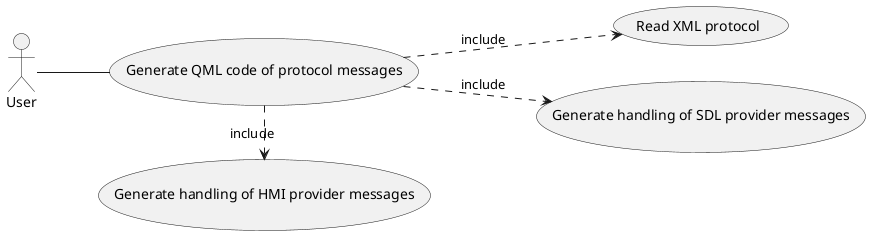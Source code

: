 @startuml
left to right direction
(Generate QML code of protocol messages) as (QML)
:User: -- (QML)
(QML) ..> (Read XML protocol) : include
(QML) ..> (Generate handling of SDL provider messages) : include
(QML) .> (Generate handling of HMI provider messages) : include
@enduml